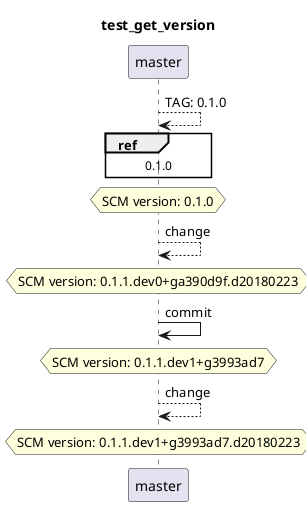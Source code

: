 @startuml
title test_get_version
skinparam ParticipantPadding 20
skinparam BoxPadding 10
participant master
master --> master: TAG: 0.1.0
ref over master: 0.1.0
hnote over master: SCM version: 0.1.0
master --> master: change
hnote over master: SCM version: 0.1.1.dev0+ga390d9f.d20180223
master -> master: commit
hnote over master: SCM version: 0.1.1.dev1+g3993ad7
master --> master: change
hnote over master: SCM version: 0.1.1.dev1+g3993ad7.d20180223
@enduml